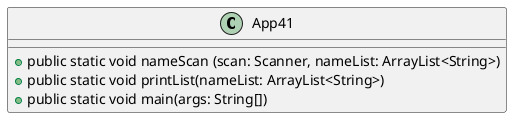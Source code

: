 @startuml
class App41
{
+public static void nameScan (scan: Scanner, nameList: ArrayList<String>)
+public static void printList(nameList: ArrayList<String>)
+public static void main(args: String[])
}
@enduml